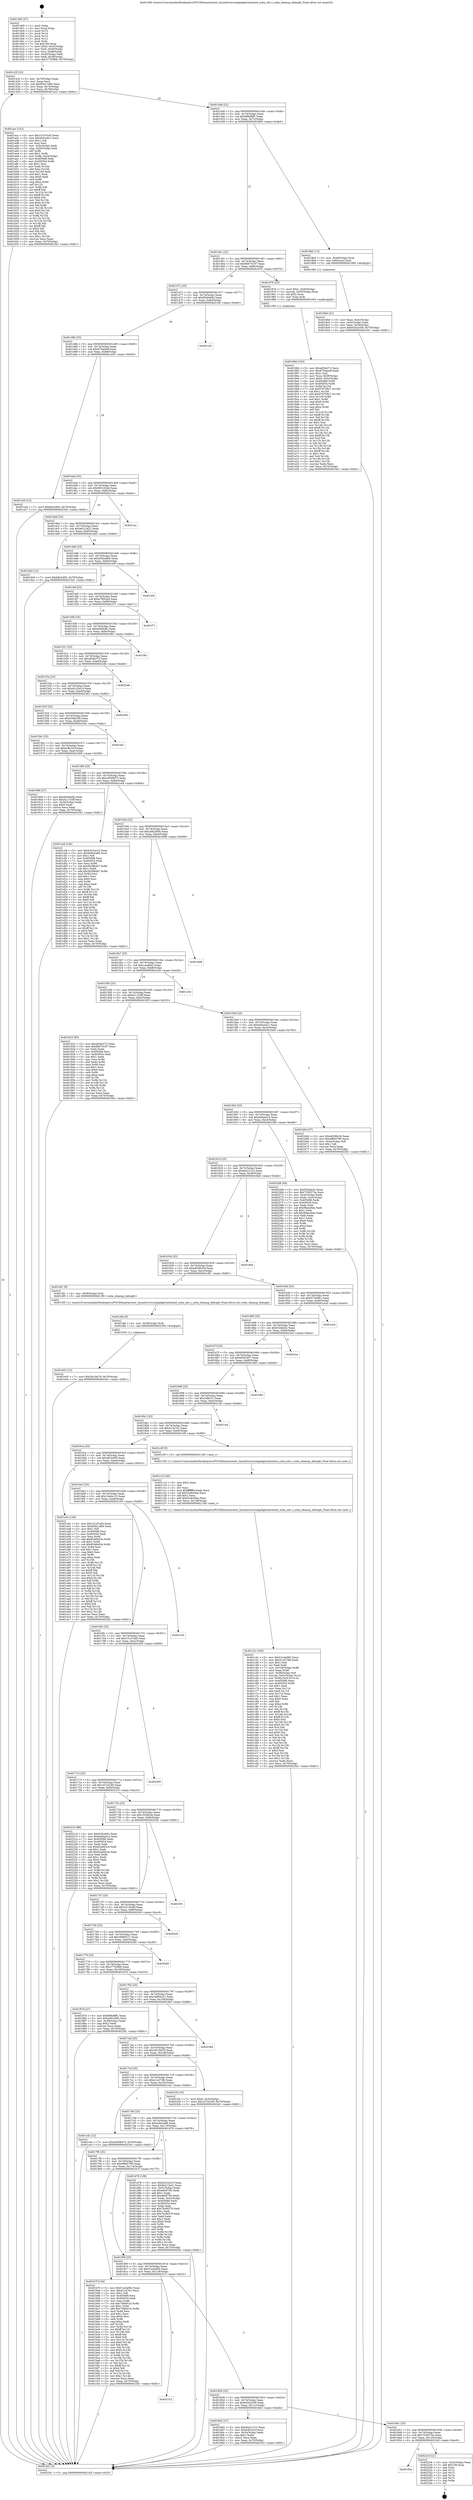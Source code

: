 digraph "0x401400" {
  label = "0x401400 (/mnt/c/Users/mathe/Desktop/tcc/POCII/binaries/extr_linuxdriversusbgadgetudcatmel_usba_udc.c_usba_cleanup_debugfs_Final-ollvm.out::main(0))"
  labelloc = "t"
  node[shape=record]

  Entry [label="",width=0.3,height=0.3,shape=circle,fillcolor=black,style=filled]
  "0x40142f" [label="{
     0x40142f [23]\l
     | [instrs]\l
     &nbsp;&nbsp;0x40142f \<+3\>: mov -0x70(%rbp),%eax\l
     &nbsp;&nbsp;0x401432 \<+2\>: mov %eax,%ecx\l
     &nbsp;&nbsp;0x401434 \<+6\>: sub $0x85b21d06,%ecx\l
     &nbsp;&nbsp;0x40143a \<+3\>: mov %eax,-0x74(%rbp)\l
     &nbsp;&nbsp;0x40143d \<+3\>: mov %ecx,-0x78(%rbp)\l
     &nbsp;&nbsp;0x401440 \<+6\>: je 0000000000401acc \<main+0x6cc\>\l
  }"]
  "0x401acc" [label="{
     0x401acc [152]\l
     | [instrs]\l
     &nbsp;&nbsp;0x401acc \<+5\>: mov $0x151d7ad5,%eax\l
     &nbsp;&nbsp;0x401ad1 \<+5\>: mov $0xd44ce4c1,%ecx\l
     &nbsp;&nbsp;0x401ad6 \<+2\>: mov $0x1,%dl\l
     &nbsp;&nbsp;0x401ad8 \<+2\>: xor %esi,%esi\l
     &nbsp;&nbsp;0x401ada \<+3\>: mov -0x5c(%rbp),%edi\l
     &nbsp;&nbsp;0x401add \<+3\>: cmp -0x50(%rbp),%edi\l
     &nbsp;&nbsp;0x401ae0 \<+4\>: setl %r8b\l
     &nbsp;&nbsp;0x401ae4 \<+4\>: and $0x1,%r8b\l
     &nbsp;&nbsp;0x401ae8 \<+4\>: mov %r8b,-0x2e(%rbp)\l
     &nbsp;&nbsp;0x401aec \<+7\>: mov 0x405068,%edi\l
     &nbsp;&nbsp;0x401af3 \<+8\>: mov 0x405054,%r9d\l
     &nbsp;&nbsp;0x401afb \<+3\>: sub $0x1,%esi\l
     &nbsp;&nbsp;0x401afe \<+3\>: mov %edi,%r10d\l
     &nbsp;&nbsp;0x401b01 \<+3\>: add %esi,%r10d\l
     &nbsp;&nbsp;0x401b04 \<+4\>: imul %r10d,%edi\l
     &nbsp;&nbsp;0x401b08 \<+3\>: and $0x1,%edi\l
     &nbsp;&nbsp;0x401b0b \<+3\>: cmp $0x0,%edi\l
     &nbsp;&nbsp;0x401b0e \<+4\>: sete %r8b\l
     &nbsp;&nbsp;0x401b12 \<+4\>: cmp $0xa,%r9d\l
     &nbsp;&nbsp;0x401b16 \<+4\>: setl %r11b\l
     &nbsp;&nbsp;0x401b1a \<+3\>: mov %r8b,%bl\l
     &nbsp;&nbsp;0x401b1d \<+3\>: xor $0xff,%bl\l
     &nbsp;&nbsp;0x401b20 \<+3\>: mov %r11b,%r14b\l
     &nbsp;&nbsp;0x401b23 \<+4\>: xor $0xff,%r14b\l
     &nbsp;&nbsp;0x401b27 \<+3\>: xor $0x0,%dl\l
     &nbsp;&nbsp;0x401b2a \<+3\>: mov %bl,%r15b\l
     &nbsp;&nbsp;0x401b2d \<+4\>: and $0x0,%r15b\l
     &nbsp;&nbsp;0x401b31 \<+3\>: and %dl,%r8b\l
     &nbsp;&nbsp;0x401b34 \<+3\>: mov %r14b,%r12b\l
     &nbsp;&nbsp;0x401b37 \<+4\>: and $0x0,%r12b\l
     &nbsp;&nbsp;0x401b3b \<+3\>: and %dl,%r11b\l
     &nbsp;&nbsp;0x401b3e \<+3\>: or %r8b,%r15b\l
     &nbsp;&nbsp;0x401b41 \<+3\>: or %r11b,%r12b\l
     &nbsp;&nbsp;0x401b44 \<+3\>: xor %r12b,%r15b\l
     &nbsp;&nbsp;0x401b47 \<+3\>: or %r14b,%bl\l
     &nbsp;&nbsp;0x401b4a \<+3\>: xor $0xff,%bl\l
     &nbsp;&nbsp;0x401b4d \<+3\>: or $0x0,%dl\l
     &nbsp;&nbsp;0x401b50 \<+2\>: and %dl,%bl\l
     &nbsp;&nbsp;0x401b52 \<+3\>: or %bl,%r15b\l
     &nbsp;&nbsp;0x401b55 \<+4\>: test $0x1,%r15b\l
     &nbsp;&nbsp;0x401b59 \<+3\>: cmovne %ecx,%eax\l
     &nbsp;&nbsp;0x401b5c \<+3\>: mov %eax,-0x70(%rbp)\l
     &nbsp;&nbsp;0x401b5f \<+5\>: jmp 00000000004023d1 \<main+0xfd1\>\l
  }"]
  "0x401446" [label="{
     0x401446 [22]\l
     | [instrs]\l
     &nbsp;&nbsp;0x401446 \<+5\>: jmp 000000000040144b \<main+0x4b\>\l
     &nbsp;&nbsp;0x40144b \<+3\>: mov -0x74(%rbp),%eax\l
     &nbsp;&nbsp;0x40144e \<+5\>: sub $0x898d8ff1,%eax\l
     &nbsp;&nbsp;0x401453 \<+3\>: mov %eax,-0x7c(%rbp)\l
     &nbsp;&nbsp;0x401456 \<+6\>: je 00000000004018b0 \<main+0x4b0\>\l
  }"]
  Exit [label="",width=0.3,height=0.3,shape=circle,fillcolor=black,style=filled,peripheries=2]
  "0x4018b0" [label="{
     0x4018b0 [13]\l
     | [instrs]\l
     &nbsp;&nbsp;0x4018b0 \<+4\>: mov -0x48(%rbp),%rax\l
     &nbsp;&nbsp;0x4018b4 \<+4\>: mov 0x8(%rax),%rdi\l
     &nbsp;&nbsp;0x4018b8 \<+5\>: call 0000000000401060 \<atoi@plt\>\l
     | [calls]\l
     &nbsp;&nbsp;0x401060 \{1\} (unknown)\l
  }"]
  "0x40145c" [label="{
     0x40145c [22]\l
     | [instrs]\l
     &nbsp;&nbsp;0x40145c \<+5\>: jmp 0000000000401461 \<main+0x61\>\l
     &nbsp;&nbsp;0x401461 \<+3\>: mov -0x74(%rbp),%eax\l
     &nbsp;&nbsp;0x401464 \<+5\>: sub $0x8b674197,%eax\l
     &nbsp;&nbsp;0x401469 \<+3\>: mov %eax,-0x80(%rbp)\l
     &nbsp;&nbsp;0x40146c \<+6\>: je 0000000000401976 \<main+0x576\>\l
  }"]
  "0x40185a" [label="{
     0x40185a\l
  }", style=dashed]
  "0x401976" [label="{
     0x401976 [23]\l
     | [instrs]\l
     &nbsp;&nbsp;0x401976 \<+7\>: movl $0x1,-0x50(%rbp)\l
     &nbsp;&nbsp;0x40197d \<+4\>: movslq -0x50(%rbp),%rax\l
     &nbsp;&nbsp;0x401981 \<+4\>: shl $0x2,%rax\l
     &nbsp;&nbsp;0x401985 \<+3\>: mov %rax,%rdi\l
     &nbsp;&nbsp;0x401988 \<+5\>: call 0000000000401050 \<malloc@plt\>\l
     | [calls]\l
     &nbsp;&nbsp;0x401050 \{1\} (unknown)\l
  }"]
  "0x401472" [label="{
     0x401472 [25]\l
     | [instrs]\l
     &nbsp;&nbsp;0x401472 \<+5\>: jmp 0000000000401477 \<main+0x77\>\l
     &nbsp;&nbsp;0x401477 \<+3\>: mov -0x74(%rbp),%eax\l
     &nbsp;&nbsp;0x40147a \<+5\>: sub $0x95d0ef4b,%eax\l
     &nbsp;&nbsp;0x40147f \<+6\>: mov %eax,-0x84(%rbp)\l
     &nbsp;&nbsp;0x401485 \<+6\>: je 00000000004021e0 \<main+0xde0\>\l
  }"]
  "0x4022c6" [label="{
     0x4022c6 [21]\l
     | [instrs]\l
     &nbsp;&nbsp;0x4022c6 \<+3\>: mov -0x2c(%rbp),%eax\l
     &nbsp;&nbsp;0x4022c9 \<+7\>: add $0x108,%rsp\l
     &nbsp;&nbsp;0x4022d0 \<+1\>: pop %rbx\l
     &nbsp;&nbsp;0x4022d1 \<+2\>: pop %r12\l
     &nbsp;&nbsp;0x4022d3 \<+2\>: pop %r13\l
     &nbsp;&nbsp;0x4022d5 \<+2\>: pop %r14\l
     &nbsp;&nbsp;0x4022d7 \<+2\>: pop %r15\l
     &nbsp;&nbsp;0x4022d9 \<+1\>: pop %rbp\l
     &nbsp;&nbsp;0x4022da \<+1\>: ret\l
  }"]
  "0x4021e0" [label="{
     0x4021e0\l
  }", style=dashed]
  "0x40148b" [label="{
     0x40148b [25]\l
     | [instrs]\l
     &nbsp;&nbsp;0x40148b \<+5\>: jmp 0000000000401490 \<main+0x90\>\l
     &nbsp;&nbsp;0x401490 \<+3\>: mov -0x74(%rbp),%eax\l
     &nbsp;&nbsp;0x401493 \<+5\>: sub $0x975abe4f,%eax\l
     &nbsp;&nbsp;0x401498 \<+6\>: mov %eax,-0x88(%rbp)\l
     &nbsp;&nbsp;0x40149e \<+6\>: je 0000000000401a30 \<main+0x630\>\l
  }"]
  "0x401e03" [label="{
     0x401e03 [12]\l
     | [instrs]\l
     &nbsp;&nbsp;0x401e03 \<+7\>: movl $0x3b1f4e78,-0x70(%rbp)\l
     &nbsp;&nbsp;0x401e0a \<+5\>: jmp 00000000004023d1 \<main+0xfd1\>\l
  }"]
  "0x401a30" [label="{
     0x401a30 [12]\l
     | [instrs]\l
     &nbsp;&nbsp;0x401a30 \<+7\>: movl $0xb81b495,-0x70(%rbp)\l
     &nbsp;&nbsp;0x401a37 \<+5\>: jmp 00000000004023d1 \<main+0xfd1\>\l
  }"]
  "0x4014a4" [label="{
     0x4014a4 [25]\l
     | [instrs]\l
     &nbsp;&nbsp;0x4014a4 \<+5\>: jmp 00000000004014a9 \<main+0xa9\>\l
     &nbsp;&nbsp;0x4014a9 \<+3\>: mov -0x74(%rbp),%eax\l
     &nbsp;&nbsp;0x4014ac \<+5\>: sub $0x983102dd,%eax\l
     &nbsp;&nbsp;0x4014b1 \<+6\>: mov %eax,-0x8c(%rbp)\l
     &nbsp;&nbsp;0x4014b7 \<+6\>: je 00000000004021ec \<main+0xdec\>\l
  }"]
  "0x401dfa" [label="{
     0x401dfa [9]\l
     | [instrs]\l
     &nbsp;&nbsp;0x401dfa \<+4\>: mov -0x58(%rbp),%rdi\l
     &nbsp;&nbsp;0x401dfe \<+5\>: call 0000000000401030 \<free@plt\>\l
     | [calls]\l
     &nbsp;&nbsp;0x401030 \{1\} (unknown)\l
  }"]
  "0x4021ec" [label="{
     0x4021ec\l
  }", style=dashed]
  "0x4014bd" [label="{
     0x4014bd [25]\l
     | [instrs]\l
     &nbsp;&nbsp;0x4014bd \<+5\>: jmp 00000000004014c2 \<main+0xc2\>\l
     &nbsp;&nbsp;0x4014c2 \<+3\>: mov -0x74(%rbp),%eax\l
     &nbsp;&nbsp;0x4014c5 \<+5\>: sub $0x9e212e21,%eax\l
     &nbsp;&nbsp;0x4014ca \<+6\>: mov %eax,-0x90(%rbp)\l
     &nbsp;&nbsp;0x4014d0 \<+6\>: je 0000000000401de5 \<main+0x9e5\>\l
  }"]
  "0x401c3c" [label="{
     0x401c3c [160]\l
     | [instrs]\l
     &nbsp;&nbsp;0x401c3c \<+5\>: mov $0x51a3a092,%ecx\l
     &nbsp;&nbsp;0x401c41 \<+5\>: mov $0x41cd73fb,%edx\l
     &nbsp;&nbsp;0x401c46 \<+3\>: mov $0x1,%sil\l
     &nbsp;&nbsp;0x401c49 \<+2\>: xor %edi,%edi\l
     &nbsp;&nbsp;0x401c4b \<+7\>: mov -0x128(%rbp),%r8d\l
     &nbsp;&nbsp;0x401c52 \<+4\>: imul %eax,%r8d\l
     &nbsp;&nbsp;0x401c56 \<+4\>: mov -0x58(%rbp),%r9\l
     &nbsp;&nbsp;0x401c5a \<+4\>: movslq -0x5c(%rbp),%r10\l
     &nbsp;&nbsp;0x401c5e \<+4\>: mov %r8d,(%r9,%r10,4)\l
     &nbsp;&nbsp;0x401c62 \<+7\>: mov 0x405068,%eax\l
     &nbsp;&nbsp;0x401c69 \<+8\>: mov 0x405054,%r8d\l
     &nbsp;&nbsp;0x401c71 \<+3\>: sub $0x1,%edi\l
     &nbsp;&nbsp;0x401c74 \<+3\>: mov %eax,%r11d\l
     &nbsp;&nbsp;0x401c77 \<+3\>: add %edi,%r11d\l
     &nbsp;&nbsp;0x401c7a \<+4\>: imul %r11d,%eax\l
     &nbsp;&nbsp;0x401c7e \<+3\>: and $0x1,%eax\l
     &nbsp;&nbsp;0x401c81 \<+3\>: cmp $0x0,%eax\l
     &nbsp;&nbsp;0x401c84 \<+3\>: sete %bl\l
     &nbsp;&nbsp;0x401c87 \<+4\>: cmp $0xa,%r8d\l
     &nbsp;&nbsp;0x401c8b \<+4\>: setl %r14b\l
     &nbsp;&nbsp;0x401c8f \<+3\>: mov %bl,%r15b\l
     &nbsp;&nbsp;0x401c92 \<+4\>: xor $0xff,%r15b\l
     &nbsp;&nbsp;0x401c96 \<+3\>: mov %r14b,%r12b\l
     &nbsp;&nbsp;0x401c99 \<+4\>: xor $0xff,%r12b\l
     &nbsp;&nbsp;0x401c9d \<+4\>: xor $0x0,%sil\l
     &nbsp;&nbsp;0x401ca1 \<+3\>: mov %r15b,%r13b\l
     &nbsp;&nbsp;0x401ca4 \<+4\>: and $0x0,%r13b\l
     &nbsp;&nbsp;0x401ca8 \<+3\>: and %sil,%bl\l
     &nbsp;&nbsp;0x401cab \<+3\>: mov %r12b,%al\l
     &nbsp;&nbsp;0x401cae \<+2\>: and $0x0,%al\l
     &nbsp;&nbsp;0x401cb0 \<+3\>: and %sil,%r14b\l
     &nbsp;&nbsp;0x401cb3 \<+3\>: or %bl,%r13b\l
     &nbsp;&nbsp;0x401cb6 \<+3\>: or %r14b,%al\l
     &nbsp;&nbsp;0x401cb9 \<+3\>: xor %al,%r13b\l
     &nbsp;&nbsp;0x401cbc \<+3\>: or %r12b,%r15b\l
     &nbsp;&nbsp;0x401cbf \<+4\>: xor $0xff,%r15b\l
     &nbsp;&nbsp;0x401cc3 \<+4\>: or $0x0,%sil\l
     &nbsp;&nbsp;0x401cc7 \<+3\>: and %sil,%r15b\l
     &nbsp;&nbsp;0x401cca \<+3\>: or %r15b,%r13b\l
     &nbsp;&nbsp;0x401ccd \<+4\>: test $0x1,%r13b\l
     &nbsp;&nbsp;0x401cd1 \<+3\>: cmovne %edx,%ecx\l
     &nbsp;&nbsp;0x401cd4 \<+3\>: mov %ecx,-0x70(%rbp)\l
     &nbsp;&nbsp;0x401cd7 \<+5\>: jmp 00000000004023d1 \<main+0xfd1\>\l
  }"]
  "0x401de5" [label="{
     0x401de5 [12]\l
     | [instrs]\l
     &nbsp;&nbsp;0x401de5 \<+7\>: movl $0xb81b495,-0x70(%rbp)\l
     &nbsp;&nbsp;0x401dec \<+5\>: jmp 00000000004023d1 \<main+0xfd1\>\l
  }"]
  "0x4014d6" [label="{
     0x4014d6 [25]\l
     | [instrs]\l
     &nbsp;&nbsp;0x4014d6 \<+5\>: jmp 00000000004014db \<main+0xdb\>\l
     &nbsp;&nbsp;0x4014db \<+3\>: mov -0x74(%rbp),%eax\l
     &nbsp;&nbsp;0x4014de \<+5\>: sub $0xa592a8b6,%eax\l
     &nbsp;&nbsp;0x4014e3 \<+6\>: mov %eax,-0x94(%rbp)\l
     &nbsp;&nbsp;0x4014e9 \<+6\>: je 0000000000401e0f \<main+0xa0f\>\l
  }"]
  "0x401c14" [label="{
     0x401c14 [40]\l
     | [instrs]\l
     &nbsp;&nbsp;0x401c14 \<+5\>: mov $0x2,%ecx\l
     &nbsp;&nbsp;0x401c19 \<+1\>: cltd\l
     &nbsp;&nbsp;0x401c1a \<+2\>: idiv %ecx\l
     &nbsp;&nbsp;0x401c1c \<+6\>: imul $0xfffffffe,%edx,%ecx\l
     &nbsp;&nbsp;0x401c22 \<+6\>: sub $0x524b45be,%ecx\l
     &nbsp;&nbsp;0x401c28 \<+3\>: add $0x1,%ecx\l
     &nbsp;&nbsp;0x401c2b \<+6\>: add $0x524b45be,%ecx\l
     &nbsp;&nbsp;0x401c31 \<+6\>: mov %ecx,-0x128(%rbp)\l
     &nbsp;&nbsp;0x401c37 \<+5\>: call 0000000000401160 \<next_i\>\l
     | [calls]\l
     &nbsp;&nbsp;0x401160 \{1\} (/mnt/c/Users/mathe/Desktop/tcc/POCII/binaries/extr_linuxdriversusbgadgetudcatmel_usba_udc.c_usba_cleanup_debugfs_Final-ollvm.out::next_i)\l
  }"]
  "0x401e0f" [label="{
     0x401e0f\l
  }", style=dashed]
  "0x4014ef" [label="{
     0x4014ef [25]\l
     | [instrs]\l
     &nbsp;&nbsp;0x4014ef \<+5\>: jmp 00000000004014f4 \<main+0xf4\>\l
     &nbsp;&nbsp;0x4014f4 \<+3\>: mov -0x74(%rbp),%eax\l
     &nbsp;&nbsp;0x4014f7 \<+5\>: sub $0xa7f002ed,%eax\l
     &nbsp;&nbsp;0x4014fc \<+6\>: mov %eax,-0x98(%rbp)\l
     &nbsp;&nbsp;0x401502 \<+6\>: je 0000000000401f71 \<main+0xb71\>\l
  }"]
  "0x40198d" [label="{
     0x40198d [163]\l
     | [instrs]\l
     &nbsp;&nbsp;0x40198d \<+5\>: mov $0xa93fa372,%ecx\l
     &nbsp;&nbsp;0x401992 \<+5\>: mov $0x975abe4f,%edx\l
     &nbsp;&nbsp;0x401997 \<+3\>: mov $0x1,%sil\l
     &nbsp;&nbsp;0x40199a \<+4\>: mov %rax,-0x58(%rbp)\l
     &nbsp;&nbsp;0x40199e \<+7\>: movl $0x0,-0x5c(%rbp)\l
     &nbsp;&nbsp;0x4019a5 \<+8\>: mov 0x405068,%r8d\l
     &nbsp;&nbsp;0x4019ad \<+8\>: mov 0x405054,%r9d\l
     &nbsp;&nbsp;0x4019b5 \<+3\>: mov %r8d,%r10d\l
     &nbsp;&nbsp;0x4019b8 \<+7\>: sub $0x97870bc7,%r10d\l
     &nbsp;&nbsp;0x4019bf \<+4\>: sub $0x1,%r10d\l
     &nbsp;&nbsp;0x4019c3 \<+7\>: add $0x97870bc7,%r10d\l
     &nbsp;&nbsp;0x4019ca \<+4\>: imul %r10d,%r8d\l
     &nbsp;&nbsp;0x4019ce \<+4\>: and $0x1,%r8d\l
     &nbsp;&nbsp;0x4019d2 \<+4\>: cmp $0x0,%r8d\l
     &nbsp;&nbsp;0x4019d6 \<+4\>: sete %r11b\l
     &nbsp;&nbsp;0x4019da \<+4\>: cmp $0xa,%r9d\l
     &nbsp;&nbsp;0x4019de \<+3\>: setl %bl\l
     &nbsp;&nbsp;0x4019e1 \<+3\>: mov %r11b,%r14b\l
     &nbsp;&nbsp;0x4019e4 \<+4\>: xor $0xff,%r14b\l
     &nbsp;&nbsp;0x4019e8 \<+3\>: mov %bl,%r15b\l
     &nbsp;&nbsp;0x4019eb \<+4\>: xor $0xff,%r15b\l
     &nbsp;&nbsp;0x4019ef \<+4\>: xor $0x1,%sil\l
     &nbsp;&nbsp;0x4019f3 \<+3\>: mov %r14b,%r12b\l
     &nbsp;&nbsp;0x4019f6 \<+4\>: and $0xff,%r12b\l
     &nbsp;&nbsp;0x4019fa \<+3\>: and %sil,%r11b\l
     &nbsp;&nbsp;0x4019fd \<+3\>: mov %r15b,%r13b\l
     &nbsp;&nbsp;0x401a00 \<+4\>: and $0xff,%r13b\l
     &nbsp;&nbsp;0x401a04 \<+3\>: and %sil,%bl\l
     &nbsp;&nbsp;0x401a07 \<+3\>: or %r11b,%r12b\l
     &nbsp;&nbsp;0x401a0a \<+3\>: or %bl,%r13b\l
     &nbsp;&nbsp;0x401a0d \<+3\>: xor %r13b,%r12b\l
     &nbsp;&nbsp;0x401a10 \<+3\>: or %r15b,%r14b\l
     &nbsp;&nbsp;0x401a13 \<+4\>: xor $0xff,%r14b\l
     &nbsp;&nbsp;0x401a17 \<+4\>: or $0x1,%sil\l
     &nbsp;&nbsp;0x401a1b \<+3\>: and %sil,%r14b\l
     &nbsp;&nbsp;0x401a1e \<+3\>: or %r14b,%r12b\l
     &nbsp;&nbsp;0x401a21 \<+4\>: test $0x1,%r12b\l
     &nbsp;&nbsp;0x401a25 \<+3\>: cmovne %edx,%ecx\l
     &nbsp;&nbsp;0x401a28 \<+3\>: mov %ecx,-0x70(%rbp)\l
     &nbsp;&nbsp;0x401a2b \<+5\>: jmp 00000000004023d1 \<main+0xfd1\>\l
  }"]
  "0x401f71" [label="{
     0x401f71\l
  }", style=dashed]
  "0x401508" [label="{
     0x401508 [25]\l
     | [instrs]\l
     &nbsp;&nbsp;0x401508 \<+5\>: jmp 000000000040150d \<main+0x10d\>\l
     &nbsp;&nbsp;0x40150d \<+3\>: mov -0x74(%rbp),%eax\l
     &nbsp;&nbsp;0x401510 \<+5\>: sub $0xa926b4fc,%eax\l
     &nbsp;&nbsp;0x401515 \<+6\>: mov %eax,-0x9c(%rbp)\l
     &nbsp;&nbsp;0x40151b \<+6\>: je 0000000000401f8c \<main+0xb8c\>\l
  }"]
  "0x401841" [label="{
     0x401841 [25]\l
     | [instrs]\l
     &nbsp;&nbsp;0x401841 \<+5\>: jmp 0000000000401846 \<main+0x446\>\l
     &nbsp;&nbsp;0x401846 \<+3\>: mov -0x74(%rbp),%eax\l
     &nbsp;&nbsp;0x401849 \<+5\>: sub $0x7539575a,%eax\l
     &nbsp;&nbsp;0x40184e \<+6\>: mov %eax,-0x120(%rbp)\l
     &nbsp;&nbsp;0x401854 \<+6\>: je 00000000004022c6 \<main+0xec6\>\l
  }"]
  "0x401f8c" [label="{
     0x401f8c\l
  }", style=dashed]
  "0x401521" [label="{
     0x401521 [25]\l
     | [instrs]\l
     &nbsp;&nbsp;0x401521 \<+5\>: jmp 0000000000401526 \<main+0x126\>\l
     &nbsp;&nbsp;0x401526 \<+3\>: mov -0x74(%rbp),%eax\l
     &nbsp;&nbsp;0x401529 \<+5\>: sub $0xa93fa372,%eax\l
     &nbsp;&nbsp;0x40152e \<+6\>: mov %eax,-0xa0(%rbp)\l
     &nbsp;&nbsp;0x401534 \<+6\>: je 00000000004022db \<main+0xedb\>\l
  }"]
  "0x4018d2" [label="{
     0x4018d2 [27]\l
     | [instrs]\l
     &nbsp;&nbsp;0x4018d2 \<+5\>: mov $0xdee21212,%eax\l
     &nbsp;&nbsp;0x4018d7 \<+5\>: mov $0xbcfb1b1f,%ecx\l
     &nbsp;&nbsp;0x4018dc \<+3\>: mov -0x34(%rbp),%edx\l
     &nbsp;&nbsp;0x4018df \<+3\>: cmp $0x1,%edx\l
     &nbsp;&nbsp;0x4018e2 \<+3\>: cmovl %ecx,%eax\l
     &nbsp;&nbsp;0x4018e5 \<+3\>: mov %eax,-0x70(%rbp)\l
     &nbsp;&nbsp;0x4018e8 \<+5\>: jmp 00000000004023d1 \<main+0xfd1\>\l
  }"]
  "0x4022db" [label="{
     0x4022db\l
  }", style=dashed]
  "0x40153a" [label="{
     0x40153a [25]\l
     | [instrs]\l
     &nbsp;&nbsp;0x40153a \<+5\>: jmp 000000000040153f \<main+0x13f\>\l
     &nbsp;&nbsp;0x40153f \<+3\>: mov -0x74(%rbp),%eax\l
     &nbsp;&nbsp;0x401542 \<+5\>: sub $0xb2c32e10,%eax\l
     &nbsp;&nbsp;0x401547 \<+6\>: mov %eax,-0xa4(%rbp)\l
     &nbsp;&nbsp;0x40154d \<+6\>: je 0000000000402362 \<main+0xf62\>\l
  }"]
  "0x401828" [label="{
     0x401828 [25]\l
     | [instrs]\l
     &nbsp;&nbsp;0x401828 \<+5\>: jmp 000000000040182d \<main+0x42d\>\l
     &nbsp;&nbsp;0x40182d \<+3\>: mov -0x74(%rbp),%eax\l
     &nbsp;&nbsp;0x401830 \<+5\>: sub $0x643a3c59,%eax\l
     &nbsp;&nbsp;0x401835 \<+6\>: mov %eax,-0x11c(%rbp)\l
     &nbsp;&nbsp;0x40183b \<+6\>: je 00000000004018d2 \<main+0x4d2\>\l
  }"]
  "0x402362" [label="{
     0x402362\l
  }", style=dashed]
  "0x401553" [label="{
     0x401553 [25]\l
     | [instrs]\l
     &nbsp;&nbsp;0x401553 \<+5\>: jmp 0000000000401558 \<main+0x158\>\l
     &nbsp;&nbsp;0x401558 \<+3\>: mov -0x74(%rbp),%eax\l
     &nbsp;&nbsp;0x40155b \<+5\>: sub $0xb54fe256,%eax\l
     &nbsp;&nbsp;0x401560 \<+6\>: mov %eax,-0xa8(%rbp)\l
     &nbsp;&nbsp;0x401566 \<+6\>: je 00000000004023ac \<main+0xfac\>\l
  }"]
  "0x402315" [label="{
     0x402315\l
  }", style=dashed]
  "0x4023ac" [label="{
     0x4023ac\l
  }", style=dashed]
  "0x40156c" [label="{
     0x40156c [25]\l
     | [instrs]\l
     &nbsp;&nbsp;0x40156c \<+5\>: jmp 0000000000401571 \<main+0x171\>\l
     &nbsp;&nbsp;0x401571 \<+3\>: mov -0x74(%rbp),%eax\l
     &nbsp;&nbsp;0x401574 \<+5\>: sub $0xbcfb1b1f,%eax\l
     &nbsp;&nbsp;0x401579 \<+6\>: mov %eax,-0xac(%rbp)\l
     &nbsp;&nbsp;0x40157f \<+6\>: je 0000000000401908 \<main+0x508\>\l
  }"]
  "0x40180f" [label="{
     0x40180f [25]\l
     | [instrs]\l
     &nbsp;&nbsp;0x40180f \<+5\>: jmp 0000000000401814 \<main+0x414\>\l
     &nbsp;&nbsp;0x401814 \<+3\>: mov -0x74(%rbp),%eax\l
     &nbsp;&nbsp;0x401817 \<+5\>: sub $0x51a3a092,%eax\l
     &nbsp;&nbsp;0x40181c \<+6\>: mov %eax,-0x118(%rbp)\l
     &nbsp;&nbsp;0x401822 \<+6\>: je 0000000000402315 \<main+0xf15\>\l
  }"]
  "0x401908" [label="{
     0x401908 [27]\l
     | [instrs]\l
     &nbsp;&nbsp;0x401908 \<+5\>: mov $0x95d0ef4b,%eax\l
     &nbsp;&nbsp;0x40190d \<+5\>: mov $0xd21152ff,%ecx\l
     &nbsp;&nbsp;0x401912 \<+3\>: mov -0x34(%rbp),%edx\l
     &nbsp;&nbsp;0x401915 \<+3\>: cmp $0x0,%edx\l
     &nbsp;&nbsp;0x401918 \<+3\>: cmove %ecx,%eax\l
     &nbsp;&nbsp;0x40191b \<+3\>: mov %eax,-0x70(%rbp)\l
     &nbsp;&nbsp;0x40191e \<+5\>: jmp 00000000004023d1 \<main+0xfd1\>\l
  }"]
  "0x401585" [label="{
     0x401585 [25]\l
     | [instrs]\l
     &nbsp;&nbsp;0x401585 \<+5\>: jmp 000000000040158a \<main+0x18a\>\l
     &nbsp;&nbsp;0x40158a \<+3\>: mov -0x74(%rbp),%eax\l
     &nbsp;&nbsp;0x40158d \<+5\>: sub $0xc9509d75,%eax\l
     &nbsp;&nbsp;0x401592 \<+6\>: mov %eax,-0xb0(%rbp)\l
     &nbsp;&nbsp;0x401598 \<+6\>: je 0000000000401ce8 \<main+0x8e8\>\l
  }"]
  "0x401b7f" [label="{
     0x401b7f [144]\l
     | [instrs]\l
     &nbsp;&nbsp;0x401b7f \<+5\>: mov $0x51a3a092,%eax\l
     &nbsp;&nbsp;0x401b84 \<+5\>: mov $0x413e7d1,%ecx\l
     &nbsp;&nbsp;0x401b89 \<+2\>: mov $0x1,%dl\l
     &nbsp;&nbsp;0x401b8b \<+7\>: mov 0x405068,%esi\l
     &nbsp;&nbsp;0x401b92 \<+7\>: mov 0x405054,%edi\l
     &nbsp;&nbsp;0x401b99 \<+3\>: mov %esi,%r8d\l
     &nbsp;&nbsp;0x401b9c \<+7\>: sub $0x70feb01b,%r8d\l
     &nbsp;&nbsp;0x401ba3 \<+4\>: sub $0x1,%r8d\l
     &nbsp;&nbsp;0x401ba7 \<+7\>: add $0x70feb01b,%r8d\l
     &nbsp;&nbsp;0x401bae \<+4\>: imul %r8d,%esi\l
     &nbsp;&nbsp;0x401bb2 \<+3\>: and $0x1,%esi\l
     &nbsp;&nbsp;0x401bb5 \<+3\>: cmp $0x0,%esi\l
     &nbsp;&nbsp;0x401bb8 \<+4\>: sete %r9b\l
     &nbsp;&nbsp;0x401bbc \<+3\>: cmp $0xa,%edi\l
     &nbsp;&nbsp;0x401bbf \<+4\>: setl %r10b\l
     &nbsp;&nbsp;0x401bc3 \<+3\>: mov %r9b,%r11b\l
     &nbsp;&nbsp;0x401bc6 \<+4\>: xor $0xff,%r11b\l
     &nbsp;&nbsp;0x401bca \<+3\>: mov %r10b,%bl\l
     &nbsp;&nbsp;0x401bcd \<+3\>: xor $0xff,%bl\l
     &nbsp;&nbsp;0x401bd0 \<+3\>: xor $0x0,%dl\l
     &nbsp;&nbsp;0x401bd3 \<+3\>: mov %r11b,%r14b\l
     &nbsp;&nbsp;0x401bd6 \<+4\>: and $0x0,%r14b\l
     &nbsp;&nbsp;0x401bda \<+3\>: and %dl,%r9b\l
     &nbsp;&nbsp;0x401bdd \<+3\>: mov %bl,%r15b\l
     &nbsp;&nbsp;0x401be0 \<+4\>: and $0x0,%r15b\l
     &nbsp;&nbsp;0x401be4 \<+3\>: and %dl,%r10b\l
     &nbsp;&nbsp;0x401be7 \<+3\>: or %r9b,%r14b\l
     &nbsp;&nbsp;0x401bea \<+3\>: or %r10b,%r15b\l
     &nbsp;&nbsp;0x401bed \<+3\>: xor %r15b,%r14b\l
     &nbsp;&nbsp;0x401bf0 \<+3\>: or %bl,%r11b\l
     &nbsp;&nbsp;0x401bf3 \<+4\>: xor $0xff,%r11b\l
     &nbsp;&nbsp;0x401bf7 \<+3\>: or $0x0,%dl\l
     &nbsp;&nbsp;0x401bfa \<+3\>: and %dl,%r11b\l
     &nbsp;&nbsp;0x401bfd \<+3\>: or %r11b,%r14b\l
     &nbsp;&nbsp;0x401c00 \<+4\>: test $0x1,%r14b\l
     &nbsp;&nbsp;0x401c04 \<+3\>: cmovne %ecx,%eax\l
     &nbsp;&nbsp;0x401c07 \<+3\>: mov %eax,-0x70(%rbp)\l
     &nbsp;&nbsp;0x401c0a \<+5\>: jmp 00000000004023d1 \<main+0xfd1\>\l
  }"]
  "0x401ce8" [label="{
     0x401ce8 [144]\l
     | [instrs]\l
     &nbsp;&nbsp;0x401ce8 \<+5\>: mov $0xb2c32e10,%eax\l
     &nbsp;&nbsp;0x401ced \<+5\>: mov $0x4e9e2a88,%ecx\l
     &nbsp;&nbsp;0x401cf2 \<+2\>: mov $0x1,%dl\l
     &nbsp;&nbsp;0x401cf4 \<+7\>: mov 0x405068,%esi\l
     &nbsp;&nbsp;0x401cfb \<+7\>: mov 0x405054,%edi\l
     &nbsp;&nbsp;0x401d02 \<+3\>: mov %esi,%r8d\l
     &nbsp;&nbsp;0x401d05 \<+7\>: sub $0x5b59bdd7,%r8d\l
     &nbsp;&nbsp;0x401d0c \<+4\>: sub $0x1,%r8d\l
     &nbsp;&nbsp;0x401d10 \<+7\>: add $0x5b59bdd7,%r8d\l
     &nbsp;&nbsp;0x401d17 \<+4\>: imul %r8d,%esi\l
     &nbsp;&nbsp;0x401d1b \<+3\>: and $0x1,%esi\l
     &nbsp;&nbsp;0x401d1e \<+3\>: cmp $0x0,%esi\l
     &nbsp;&nbsp;0x401d21 \<+4\>: sete %r9b\l
     &nbsp;&nbsp;0x401d25 \<+3\>: cmp $0xa,%edi\l
     &nbsp;&nbsp;0x401d28 \<+4\>: setl %r10b\l
     &nbsp;&nbsp;0x401d2c \<+3\>: mov %r9b,%r11b\l
     &nbsp;&nbsp;0x401d2f \<+4\>: xor $0xff,%r11b\l
     &nbsp;&nbsp;0x401d33 \<+3\>: mov %r10b,%bl\l
     &nbsp;&nbsp;0x401d36 \<+3\>: xor $0xff,%bl\l
     &nbsp;&nbsp;0x401d39 \<+3\>: xor $0x0,%dl\l
     &nbsp;&nbsp;0x401d3c \<+3\>: mov %r11b,%r14b\l
     &nbsp;&nbsp;0x401d3f \<+4\>: and $0x0,%r14b\l
     &nbsp;&nbsp;0x401d43 \<+3\>: and %dl,%r9b\l
     &nbsp;&nbsp;0x401d46 \<+3\>: mov %bl,%r15b\l
     &nbsp;&nbsp;0x401d49 \<+4\>: and $0x0,%r15b\l
     &nbsp;&nbsp;0x401d4d \<+3\>: and %dl,%r10b\l
     &nbsp;&nbsp;0x401d50 \<+3\>: or %r9b,%r14b\l
     &nbsp;&nbsp;0x401d53 \<+3\>: or %r10b,%r15b\l
     &nbsp;&nbsp;0x401d56 \<+3\>: xor %r15b,%r14b\l
     &nbsp;&nbsp;0x401d59 \<+3\>: or %bl,%r11b\l
     &nbsp;&nbsp;0x401d5c \<+4\>: xor $0xff,%r11b\l
     &nbsp;&nbsp;0x401d60 \<+3\>: or $0x0,%dl\l
     &nbsp;&nbsp;0x401d63 \<+3\>: and %dl,%r11b\l
     &nbsp;&nbsp;0x401d66 \<+3\>: or %r11b,%r14b\l
     &nbsp;&nbsp;0x401d69 \<+4\>: test $0x1,%r14b\l
     &nbsp;&nbsp;0x401d6d \<+3\>: cmovne %ecx,%eax\l
     &nbsp;&nbsp;0x401d70 \<+3\>: mov %eax,-0x70(%rbp)\l
     &nbsp;&nbsp;0x401d73 \<+5\>: jmp 00000000004023d1 \<main+0xfd1\>\l
  }"]
  "0x40159e" [label="{
     0x40159e [25]\l
     | [instrs]\l
     &nbsp;&nbsp;0x40159e \<+5\>: jmp 00000000004015a3 \<main+0x1a3\>\l
     &nbsp;&nbsp;0x4015a3 \<+3\>: mov -0x74(%rbp),%eax\l
     &nbsp;&nbsp;0x4015a6 \<+5\>: sub $0xcb82c695,%eax\l
     &nbsp;&nbsp;0x4015ab \<+6\>: mov %eax,-0xb4(%rbp)\l
     &nbsp;&nbsp;0x4015b1 \<+6\>: je 0000000000401898 \<main+0x498\>\l
  }"]
  "0x4017f6" [label="{
     0x4017f6 [25]\l
     | [instrs]\l
     &nbsp;&nbsp;0x4017f6 \<+5\>: jmp 00000000004017fb \<main+0x3fb\>\l
     &nbsp;&nbsp;0x4017fb \<+3\>: mov -0x74(%rbp),%eax\l
     &nbsp;&nbsp;0x4017fe \<+5\>: sub $0x4f665796,%eax\l
     &nbsp;&nbsp;0x401803 \<+6\>: mov %eax,-0x114(%rbp)\l
     &nbsp;&nbsp;0x401809 \<+6\>: je 0000000000401b7f \<main+0x77f\>\l
  }"]
  "0x401898" [label="{
     0x401898\l
  }", style=dashed]
  "0x4015b7" [label="{
     0x4015b7 [25]\l
     | [instrs]\l
     &nbsp;&nbsp;0x4015b7 \<+5\>: jmp 00000000004015bc \<main+0x1bc\>\l
     &nbsp;&nbsp;0x4015bc \<+3\>: mov -0x74(%rbp),%eax\l
     &nbsp;&nbsp;0x4015bf \<+5\>: sub $0xccaafe62,%eax\l
     &nbsp;&nbsp;0x4015c4 \<+6\>: mov %eax,-0xb8(%rbp)\l
     &nbsp;&nbsp;0x4015ca \<+6\>: je 0000000000401e3d \<main+0xa3d\>\l
  }"]
  "0x401d78" [label="{
     0x401d78 [109]\l
     | [instrs]\l
     &nbsp;&nbsp;0x401d78 \<+5\>: mov $0xb2c32e10,%eax\l
     &nbsp;&nbsp;0x401d7d \<+5\>: mov $0x9e212e21,%ecx\l
     &nbsp;&nbsp;0x401d82 \<+3\>: mov -0x5c(%rbp),%edx\l
     &nbsp;&nbsp;0x401d85 \<+6\>: sub $0xe8e875b,%edx\l
     &nbsp;&nbsp;0x401d8b \<+3\>: add $0x1,%edx\l
     &nbsp;&nbsp;0x401d8e \<+6\>: add $0xe8e875b,%edx\l
     &nbsp;&nbsp;0x401d94 \<+3\>: mov %edx,-0x5c(%rbp)\l
     &nbsp;&nbsp;0x401d97 \<+7\>: mov 0x405068,%edx\l
     &nbsp;&nbsp;0x401d9e \<+7\>: mov 0x405054,%esi\l
     &nbsp;&nbsp;0x401da5 \<+2\>: mov %edx,%edi\l
     &nbsp;&nbsp;0x401da7 \<+6\>: add $0x7bcf6579,%edi\l
     &nbsp;&nbsp;0x401dad \<+3\>: sub $0x1,%edi\l
     &nbsp;&nbsp;0x401db0 \<+6\>: sub $0x7bcf6579,%edi\l
     &nbsp;&nbsp;0x401db6 \<+3\>: imul %edi,%edx\l
     &nbsp;&nbsp;0x401db9 \<+3\>: and $0x1,%edx\l
     &nbsp;&nbsp;0x401dbc \<+3\>: cmp $0x0,%edx\l
     &nbsp;&nbsp;0x401dbf \<+4\>: sete %r8b\l
     &nbsp;&nbsp;0x401dc3 \<+3\>: cmp $0xa,%esi\l
     &nbsp;&nbsp;0x401dc6 \<+4\>: setl %r9b\l
     &nbsp;&nbsp;0x401dca \<+3\>: mov %r8b,%r10b\l
     &nbsp;&nbsp;0x401dcd \<+3\>: and %r9b,%r10b\l
     &nbsp;&nbsp;0x401dd0 \<+3\>: xor %r9b,%r8b\l
     &nbsp;&nbsp;0x401dd3 \<+3\>: or %r8b,%r10b\l
     &nbsp;&nbsp;0x401dd6 \<+4\>: test $0x1,%r10b\l
     &nbsp;&nbsp;0x401dda \<+3\>: cmovne %ecx,%eax\l
     &nbsp;&nbsp;0x401ddd \<+3\>: mov %eax,-0x70(%rbp)\l
     &nbsp;&nbsp;0x401de0 \<+5\>: jmp 00000000004023d1 \<main+0xfd1\>\l
  }"]
  "0x401e3d" [label="{
     0x401e3d\l
  }", style=dashed]
  "0x4015d0" [label="{
     0x4015d0 [25]\l
     | [instrs]\l
     &nbsp;&nbsp;0x4015d0 \<+5\>: jmp 00000000004015d5 \<main+0x1d5\>\l
     &nbsp;&nbsp;0x4015d5 \<+3\>: mov -0x74(%rbp),%eax\l
     &nbsp;&nbsp;0x4015d8 \<+5\>: sub $0xd21152ff,%eax\l
     &nbsp;&nbsp;0x4015dd \<+6\>: mov %eax,-0xbc(%rbp)\l
     &nbsp;&nbsp;0x4015e3 \<+6\>: je 0000000000401923 \<main+0x523\>\l
  }"]
  "0x4017dd" [label="{
     0x4017dd [25]\l
     | [instrs]\l
     &nbsp;&nbsp;0x4017dd \<+5\>: jmp 00000000004017e2 \<main+0x3e2\>\l
     &nbsp;&nbsp;0x4017e2 \<+3\>: mov -0x74(%rbp),%eax\l
     &nbsp;&nbsp;0x4017e5 \<+5\>: sub $0x4e9e2a88,%eax\l
     &nbsp;&nbsp;0x4017ea \<+6\>: mov %eax,-0x110(%rbp)\l
     &nbsp;&nbsp;0x4017f0 \<+6\>: je 0000000000401d78 \<main+0x978\>\l
  }"]
  "0x401923" [label="{
     0x401923 [83]\l
     | [instrs]\l
     &nbsp;&nbsp;0x401923 \<+5\>: mov $0xa93fa372,%eax\l
     &nbsp;&nbsp;0x401928 \<+5\>: mov $0x8b674197,%ecx\l
     &nbsp;&nbsp;0x40192d \<+2\>: xor %edx,%edx\l
     &nbsp;&nbsp;0x40192f \<+7\>: mov 0x405068,%esi\l
     &nbsp;&nbsp;0x401936 \<+7\>: mov 0x405054,%edi\l
     &nbsp;&nbsp;0x40193d \<+3\>: sub $0x1,%edx\l
     &nbsp;&nbsp;0x401940 \<+3\>: mov %esi,%r8d\l
     &nbsp;&nbsp;0x401943 \<+3\>: add %edx,%r8d\l
     &nbsp;&nbsp;0x401946 \<+4\>: imul %r8d,%esi\l
     &nbsp;&nbsp;0x40194a \<+3\>: and $0x1,%esi\l
     &nbsp;&nbsp;0x40194d \<+3\>: cmp $0x0,%esi\l
     &nbsp;&nbsp;0x401950 \<+4\>: sete %r9b\l
     &nbsp;&nbsp;0x401954 \<+3\>: cmp $0xa,%edi\l
     &nbsp;&nbsp;0x401957 \<+4\>: setl %r10b\l
     &nbsp;&nbsp;0x40195b \<+3\>: mov %r9b,%r11b\l
     &nbsp;&nbsp;0x40195e \<+3\>: and %r10b,%r11b\l
     &nbsp;&nbsp;0x401961 \<+3\>: xor %r10b,%r9b\l
     &nbsp;&nbsp;0x401964 \<+3\>: or %r9b,%r11b\l
     &nbsp;&nbsp;0x401967 \<+4\>: test $0x1,%r11b\l
     &nbsp;&nbsp;0x40196b \<+3\>: cmovne %ecx,%eax\l
     &nbsp;&nbsp;0x40196e \<+3\>: mov %eax,-0x70(%rbp)\l
     &nbsp;&nbsp;0x401971 \<+5\>: jmp 00000000004023d1 \<main+0xfd1\>\l
  }"]
  "0x4015e9" [label="{
     0x4015e9 [25]\l
     | [instrs]\l
     &nbsp;&nbsp;0x4015e9 \<+5\>: jmp 00000000004015ee \<main+0x1ee\>\l
     &nbsp;&nbsp;0x4015ee \<+3\>: mov -0x74(%rbp),%eax\l
     &nbsp;&nbsp;0x4015f1 \<+5\>: sub $0xd44ce4c1,%eax\l
     &nbsp;&nbsp;0x4015f6 \<+6\>: mov %eax,-0xc0(%rbp)\l
     &nbsp;&nbsp;0x4015fc \<+6\>: je 0000000000401b64 \<main+0x764\>\l
  }"]
  "0x401cdc" [label="{
     0x401cdc [12]\l
     | [instrs]\l
     &nbsp;&nbsp;0x401cdc \<+7\>: movl $0xc9509d75,-0x70(%rbp)\l
     &nbsp;&nbsp;0x401ce3 \<+5\>: jmp 00000000004023d1 \<main+0xfd1\>\l
  }"]
  "0x401b64" [label="{
     0x401b64 [27]\l
     | [instrs]\l
     &nbsp;&nbsp;0x401b64 \<+5\>: mov $0xe8296c54,%eax\l
     &nbsp;&nbsp;0x401b69 \<+5\>: mov $0x4f665796,%ecx\l
     &nbsp;&nbsp;0x401b6e \<+3\>: mov -0x2e(%rbp),%dl\l
     &nbsp;&nbsp;0x401b71 \<+3\>: test $0x1,%dl\l
     &nbsp;&nbsp;0x401b74 \<+3\>: cmovne %ecx,%eax\l
     &nbsp;&nbsp;0x401b77 \<+3\>: mov %eax,-0x70(%rbp)\l
     &nbsp;&nbsp;0x401b7a \<+5\>: jmp 00000000004023d1 \<main+0xfd1\>\l
  }"]
  "0x401602" [label="{
     0x401602 [25]\l
     | [instrs]\l
     &nbsp;&nbsp;0x401602 \<+5\>: jmp 0000000000401607 \<main+0x207\>\l
     &nbsp;&nbsp;0x401607 \<+3\>: mov -0x74(%rbp),%eax\l
     &nbsp;&nbsp;0x40160a \<+5\>: sub $0xdc8aa414,%eax\l
     &nbsp;&nbsp;0x40160f \<+6\>: mov %eax,-0xc4(%rbp)\l
     &nbsp;&nbsp;0x401615 \<+6\>: je 0000000000402268 \<main+0xe68\>\l
  }"]
  "0x4017c4" [label="{
     0x4017c4 [25]\l
     | [instrs]\l
     &nbsp;&nbsp;0x4017c4 \<+5\>: jmp 00000000004017c9 \<main+0x3c9\>\l
     &nbsp;&nbsp;0x4017c9 \<+3\>: mov -0x74(%rbp),%eax\l
     &nbsp;&nbsp;0x4017cc \<+5\>: sub $0x41cd73fb,%eax\l
     &nbsp;&nbsp;0x4017d1 \<+6\>: mov %eax,-0x10c(%rbp)\l
     &nbsp;&nbsp;0x4017d7 \<+6\>: je 0000000000401cdc \<main+0x8dc\>\l
  }"]
  "0x402268" [label="{
     0x402268 [94]\l
     | [instrs]\l
     &nbsp;&nbsp;0x402268 \<+5\>: mov $0xf32bde5c,%eax\l
     &nbsp;&nbsp;0x40226d \<+5\>: mov $0x7539575a,%ecx\l
     &nbsp;&nbsp;0x402272 \<+3\>: mov -0x3c(%rbp),%edx\l
     &nbsp;&nbsp;0x402275 \<+3\>: mov %edx,-0x2c(%rbp)\l
     &nbsp;&nbsp;0x402278 \<+7\>: mov 0x405068,%edx\l
     &nbsp;&nbsp;0x40227f \<+7\>: mov 0x405054,%esi\l
     &nbsp;&nbsp;0x402286 \<+2\>: mov %edx,%edi\l
     &nbsp;&nbsp;0x402288 \<+6\>: sub $0x99aec6de,%edi\l
     &nbsp;&nbsp;0x40228e \<+3\>: sub $0x1,%edi\l
     &nbsp;&nbsp;0x402291 \<+6\>: add $0x99aec6de,%edi\l
     &nbsp;&nbsp;0x402297 \<+3\>: imul %edi,%edx\l
     &nbsp;&nbsp;0x40229a \<+3\>: and $0x1,%edx\l
     &nbsp;&nbsp;0x40229d \<+3\>: cmp $0x0,%edx\l
     &nbsp;&nbsp;0x4022a0 \<+4\>: sete %r8b\l
     &nbsp;&nbsp;0x4022a4 \<+3\>: cmp $0xa,%esi\l
     &nbsp;&nbsp;0x4022a7 \<+4\>: setl %r9b\l
     &nbsp;&nbsp;0x4022ab \<+3\>: mov %r8b,%r10b\l
     &nbsp;&nbsp;0x4022ae \<+3\>: and %r9b,%r10b\l
     &nbsp;&nbsp;0x4022b1 \<+3\>: xor %r9b,%r8b\l
     &nbsp;&nbsp;0x4022b4 \<+3\>: or %r8b,%r10b\l
     &nbsp;&nbsp;0x4022b7 \<+4\>: test $0x1,%r10b\l
     &nbsp;&nbsp;0x4022bb \<+3\>: cmovne %ecx,%eax\l
     &nbsp;&nbsp;0x4022be \<+3\>: mov %eax,-0x70(%rbp)\l
     &nbsp;&nbsp;0x4022c1 \<+5\>: jmp 00000000004023d1 \<main+0xfd1\>\l
  }"]
  "0x40161b" [label="{
     0x40161b [25]\l
     | [instrs]\l
     &nbsp;&nbsp;0x40161b \<+5\>: jmp 0000000000401620 \<main+0x220\>\l
     &nbsp;&nbsp;0x401620 \<+3\>: mov -0x74(%rbp),%eax\l
     &nbsp;&nbsp;0x401623 \<+5\>: sub $0xdee21212,%eax\l
     &nbsp;&nbsp;0x401628 \<+6\>: mov %eax,-0xc8(%rbp)\l
     &nbsp;&nbsp;0x40162e \<+6\>: je 00000000004018ed \<main+0x4ed\>\l
  }"]
  "0x4021fd" [label="{
     0x4021fd [19]\l
     | [instrs]\l
     &nbsp;&nbsp;0x4021fd \<+7\>: movl $0x0,-0x3c(%rbp)\l
     &nbsp;&nbsp;0x402204 \<+7\>: movl $0x1672e180,-0x70(%rbp)\l
     &nbsp;&nbsp;0x40220b \<+5\>: jmp 00000000004023d1 \<main+0xfd1\>\l
  }"]
  "0x4018ed" [label="{
     0x4018ed\l
  }", style=dashed]
  "0x401634" [label="{
     0x401634 [25]\l
     | [instrs]\l
     &nbsp;&nbsp;0x401634 \<+5\>: jmp 0000000000401639 \<main+0x239\>\l
     &nbsp;&nbsp;0x401639 \<+3\>: mov -0x74(%rbp),%eax\l
     &nbsp;&nbsp;0x40163c \<+5\>: sub $0xe8296c54,%eax\l
     &nbsp;&nbsp;0x401641 \<+6\>: mov %eax,-0xcc(%rbp)\l
     &nbsp;&nbsp;0x401647 \<+6\>: je 0000000000401df1 \<main+0x9f1\>\l
  }"]
  "0x4017ab" [label="{
     0x4017ab [25]\l
     | [instrs]\l
     &nbsp;&nbsp;0x4017ab \<+5\>: jmp 00000000004017b0 \<main+0x3b0\>\l
     &nbsp;&nbsp;0x4017b0 \<+3\>: mov -0x74(%rbp),%eax\l
     &nbsp;&nbsp;0x4017b3 \<+5\>: sub $0x3b1f4e78,%eax\l
     &nbsp;&nbsp;0x4017b8 \<+6\>: mov %eax,-0x108(%rbp)\l
     &nbsp;&nbsp;0x4017be \<+6\>: je 00000000004021fd \<main+0xdfd\>\l
  }"]
  "0x401df1" [label="{
     0x401df1 [9]\l
     | [instrs]\l
     &nbsp;&nbsp;0x401df1 \<+4\>: mov -0x58(%rbp),%rdi\l
     &nbsp;&nbsp;0x401df5 \<+5\>: call 00000000004013f0 \<usba_cleanup_debugfs\>\l
     | [calls]\l
     &nbsp;&nbsp;0x4013f0 \{1\} (/mnt/c/Users/mathe/Desktop/tcc/POCII/binaries/extr_linuxdriversusbgadgetudcatmel_usba_udc.c_usba_cleanup_debugfs_Final-ollvm.out::usba_cleanup_debugfs)\l
  }"]
  "0x40164d" [label="{
     0x40164d [25]\l
     | [instrs]\l
     &nbsp;&nbsp;0x40164d \<+5\>: jmp 0000000000401652 \<main+0x252\>\l
     &nbsp;&nbsp;0x401652 \<+3\>: mov -0x74(%rbp),%eax\l
     &nbsp;&nbsp;0x401655 \<+5\>: sub $0xf275e961,%eax\l
     &nbsp;&nbsp;0x40165a \<+6\>: mov %eax,-0xd0(%rbp)\l
     &nbsp;&nbsp;0x401660 \<+6\>: je 0000000000401ecd \<main+0xacd\>\l
  }"]
  "0x40238d" [label="{
     0x40238d\l
  }", style=dashed]
  "0x401ecd" [label="{
     0x401ecd\l
  }", style=dashed]
  "0x401666" [label="{
     0x401666 [25]\l
     | [instrs]\l
     &nbsp;&nbsp;0x401666 \<+5\>: jmp 000000000040166b \<main+0x26b\>\l
     &nbsp;&nbsp;0x40166b \<+3\>: mov -0x74(%rbp),%eax\l
     &nbsp;&nbsp;0x40166e \<+5\>: sub $0xf32bde5c,%eax\l
     &nbsp;&nbsp;0x401673 \<+6\>: mov %eax,-0xd4(%rbp)\l
     &nbsp;&nbsp;0x401679 \<+6\>: je 00000000004023ca \<main+0xfca\>\l
  }"]
  "0x4018bd" [label="{
     0x4018bd [21]\l
     | [instrs]\l
     &nbsp;&nbsp;0x4018bd \<+3\>: mov %eax,-0x4c(%rbp)\l
     &nbsp;&nbsp;0x4018c0 \<+3\>: mov -0x4c(%rbp),%eax\l
     &nbsp;&nbsp;0x4018c3 \<+3\>: mov %eax,-0x34(%rbp)\l
     &nbsp;&nbsp;0x4018c6 \<+7\>: movl $0x643a3c59,-0x70(%rbp)\l
     &nbsp;&nbsp;0x4018cd \<+5\>: jmp 00000000004023d1 \<main+0xfd1\>\l
  }"]
  "0x4023ca" [label="{
     0x4023ca\l
  }", style=dashed]
  "0x40167f" [label="{
     0x40167f [25]\l
     | [instrs]\l
     &nbsp;&nbsp;0x40167f \<+5\>: jmp 0000000000401684 \<main+0x284\>\l
     &nbsp;&nbsp;0x401684 \<+3\>: mov -0x74(%rbp),%eax\l
     &nbsp;&nbsp;0x401687 \<+5\>: sub $0xfa502d37,%eax\l
     &nbsp;&nbsp;0x40168c \<+6\>: mov %eax,-0xd8(%rbp)\l
     &nbsp;&nbsp;0x401692 \<+6\>: je 0000000000401fd9 \<main+0xbd9\>\l
  }"]
  "0x401400" [label="{
     0x401400 [47]\l
     | [instrs]\l
     &nbsp;&nbsp;0x401400 \<+1\>: push %rbp\l
     &nbsp;&nbsp;0x401401 \<+3\>: mov %rsp,%rbp\l
     &nbsp;&nbsp;0x401404 \<+2\>: push %r15\l
     &nbsp;&nbsp;0x401406 \<+2\>: push %r14\l
     &nbsp;&nbsp;0x401408 \<+2\>: push %r13\l
     &nbsp;&nbsp;0x40140a \<+2\>: push %r12\l
     &nbsp;&nbsp;0x40140c \<+1\>: push %rbx\l
     &nbsp;&nbsp;0x40140d \<+7\>: sub $0x108,%rsp\l
     &nbsp;&nbsp;0x401414 \<+7\>: movl $0x0,-0x3c(%rbp)\l
     &nbsp;&nbsp;0x40141b \<+3\>: mov %edi,-0x40(%rbp)\l
     &nbsp;&nbsp;0x40141e \<+4\>: mov %rsi,-0x48(%rbp)\l
     &nbsp;&nbsp;0x401422 \<+3\>: mov -0x40(%rbp),%edi\l
     &nbsp;&nbsp;0x401425 \<+3\>: mov %edi,-0x38(%rbp)\l
     &nbsp;&nbsp;0x401428 \<+7\>: movl $0x37763fb9,-0x70(%rbp)\l
  }"]
  "0x401fd9" [label="{
     0x401fd9\l
  }", style=dashed]
  "0x401698" [label="{
     0x401698 [25]\l
     | [instrs]\l
     &nbsp;&nbsp;0x401698 \<+5\>: jmp 000000000040169d \<main+0x29d\>\l
     &nbsp;&nbsp;0x40169d \<+3\>: mov -0x74(%rbp),%eax\l
     &nbsp;&nbsp;0x4016a0 \<+5\>: sub $0x2efbc51,%eax\l
     &nbsp;&nbsp;0x4016a5 \<+6\>: mov %eax,-0xdc(%rbp)\l
     &nbsp;&nbsp;0x4016ab \<+6\>: je 00000000004021d4 \<main+0xdd4\>\l
  }"]
  "0x4023d1" [label="{
     0x4023d1 [5]\l
     | [instrs]\l
     &nbsp;&nbsp;0x4023d1 \<+5\>: jmp 000000000040142f \<main+0x2f\>\l
  }"]
  "0x4021d4" [label="{
     0x4021d4\l
  }", style=dashed]
  "0x4016b1" [label="{
     0x4016b1 [25]\l
     | [instrs]\l
     &nbsp;&nbsp;0x4016b1 \<+5\>: jmp 00000000004016b6 \<main+0x2b6\>\l
     &nbsp;&nbsp;0x4016b6 \<+3\>: mov -0x74(%rbp),%eax\l
     &nbsp;&nbsp;0x4016b9 \<+5\>: sub $0x413e7d1,%eax\l
     &nbsp;&nbsp;0x4016be \<+6\>: mov %eax,-0xe0(%rbp)\l
     &nbsp;&nbsp;0x4016c4 \<+6\>: je 0000000000401c0f \<main+0x80f\>\l
  }"]
  "0x401792" [label="{
     0x401792 [25]\l
     | [instrs]\l
     &nbsp;&nbsp;0x401792 \<+5\>: jmp 0000000000401797 \<main+0x397\>\l
     &nbsp;&nbsp;0x401797 \<+3\>: mov -0x74(%rbp),%eax\l
     &nbsp;&nbsp;0x40179a \<+5\>: sub $0x3a894221,%eax\l
     &nbsp;&nbsp;0x40179f \<+6\>: mov %eax,-0x104(%rbp)\l
     &nbsp;&nbsp;0x4017a5 \<+6\>: je 000000000040238d \<main+0xf8d\>\l
  }"]
  "0x401c0f" [label="{
     0x401c0f [5]\l
     | [instrs]\l
     &nbsp;&nbsp;0x401c0f \<+5\>: call 0000000000401160 \<next_i\>\l
     | [calls]\l
     &nbsp;&nbsp;0x401160 \{1\} (/mnt/c/Users/mathe/Desktop/tcc/POCII/binaries/extr_linuxdriversusbgadgetudcatmel_usba_udc.c_usba_cleanup_debugfs_Final-ollvm.out::next_i)\l
  }"]
  "0x4016ca" [label="{
     0x4016ca [25]\l
     | [instrs]\l
     &nbsp;&nbsp;0x4016ca \<+5\>: jmp 00000000004016cf \<main+0x2cf\>\l
     &nbsp;&nbsp;0x4016cf \<+3\>: mov -0x74(%rbp),%eax\l
     &nbsp;&nbsp;0x4016d2 \<+5\>: sub $0xb81b495,%eax\l
     &nbsp;&nbsp;0x4016d7 \<+6\>: mov %eax,-0xe4(%rbp)\l
     &nbsp;&nbsp;0x4016dd \<+6\>: je 0000000000401a3c \<main+0x63c\>\l
  }"]
  "0x40187d" [label="{
     0x40187d [27]\l
     | [instrs]\l
     &nbsp;&nbsp;0x40187d \<+5\>: mov $0x898d8ff1,%eax\l
     &nbsp;&nbsp;0x401882 \<+5\>: mov $0xcb82c695,%ecx\l
     &nbsp;&nbsp;0x401887 \<+3\>: mov -0x38(%rbp),%edx\l
     &nbsp;&nbsp;0x40188a \<+3\>: cmp $0x2,%edx\l
     &nbsp;&nbsp;0x40188d \<+3\>: cmovne %ecx,%eax\l
     &nbsp;&nbsp;0x401890 \<+3\>: mov %eax,-0x70(%rbp)\l
     &nbsp;&nbsp;0x401893 \<+5\>: jmp 00000000004023d1 \<main+0xfd1\>\l
  }"]
  "0x401a3c" [label="{
     0x401a3c [144]\l
     | [instrs]\l
     &nbsp;&nbsp;0x401a3c \<+5\>: mov $0x151d7ad5,%eax\l
     &nbsp;&nbsp;0x401a41 \<+5\>: mov $0x85b21d06,%ecx\l
     &nbsp;&nbsp;0x401a46 \<+2\>: mov $0x1,%dl\l
     &nbsp;&nbsp;0x401a48 \<+7\>: mov 0x405068,%esi\l
     &nbsp;&nbsp;0x401a4f \<+7\>: mov 0x405054,%edi\l
     &nbsp;&nbsp;0x401a56 \<+3\>: mov %esi,%r8d\l
     &nbsp;&nbsp;0x401a59 \<+7\>: add $0x8348c63e,%r8d\l
     &nbsp;&nbsp;0x401a60 \<+4\>: sub $0x1,%r8d\l
     &nbsp;&nbsp;0x401a64 \<+7\>: sub $0x8348c63e,%r8d\l
     &nbsp;&nbsp;0x401a6b \<+4\>: imul %r8d,%esi\l
     &nbsp;&nbsp;0x401a6f \<+3\>: and $0x1,%esi\l
     &nbsp;&nbsp;0x401a72 \<+3\>: cmp $0x0,%esi\l
     &nbsp;&nbsp;0x401a75 \<+4\>: sete %r9b\l
     &nbsp;&nbsp;0x401a79 \<+3\>: cmp $0xa,%edi\l
     &nbsp;&nbsp;0x401a7c \<+4\>: setl %r10b\l
     &nbsp;&nbsp;0x401a80 \<+3\>: mov %r9b,%r11b\l
     &nbsp;&nbsp;0x401a83 \<+4\>: xor $0xff,%r11b\l
     &nbsp;&nbsp;0x401a87 \<+3\>: mov %r10b,%bl\l
     &nbsp;&nbsp;0x401a8a \<+3\>: xor $0xff,%bl\l
     &nbsp;&nbsp;0x401a8d \<+3\>: xor $0x0,%dl\l
     &nbsp;&nbsp;0x401a90 \<+3\>: mov %r11b,%r14b\l
     &nbsp;&nbsp;0x401a93 \<+4\>: and $0x0,%r14b\l
     &nbsp;&nbsp;0x401a97 \<+3\>: and %dl,%r9b\l
     &nbsp;&nbsp;0x401a9a \<+3\>: mov %bl,%r15b\l
     &nbsp;&nbsp;0x401a9d \<+4\>: and $0x0,%r15b\l
     &nbsp;&nbsp;0x401aa1 \<+3\>: and %dl,%r10b\l
     &nbsp;&nbsp;0x401aa4 \<+3\>: or %r9b,%r14b\l
     &nbsp;&nbsp;0x401aa7 \<+3\>: or %r10b,%r15b\l
     &nbsp;&nbsp;0x401aaa \<+3\>: xor %r15b,%r14b\l
     &nbsp;&nbsp;0x401aad \<+3\>: or %bl,%r11b\l
     &nbsp;&nbsp;0x401ab0 \<+4\>: xor $0xff,%r11b\l
     &nbsp;&nbsp;0x401ab4 \<+3\>: or $0x0,%dl\l
     &nbsp;&nbsp;0x401ab7 \<+3\>: and %dl,%r11b\l
     &nbsp;&nbsp;0x401aba \<+3\>: or %r11b,%r14b\l
     &nbsp;&nbsp;0x401abd \<+4\>: test $0x1,%r14b\l
     &nbsp;&nbsp;0x401ac1 \<+3\>: cmovne %ecx,%eax\l
     &nbsp;&nbsp;0x401ac4 \<+3\>: mov %eax,-0x70(%rbp)\l
     &nbsp;&nbsp;0x401ac7 \<+5\>: jmp 00000000004023d1 \<main+0xfd1\>\l
  }"]
  "0x4016e3" [label="{
     0x4016e3 [25]\l
     | [instrs]\l
     &nbsp;&nbsp;0x4016e3 \<+5\>: jmp 00000000004016e8 \<main+0x2e8\>\l
     &nbsp;&nbsp;0x4016e8 \<+3\>: mov -0x74(%rbp),%eax\l
     &nbsp;&nbsp;0x4016eb \<+5\>: sub $0x10a0a115,%eax\l
     &nbsp;&nbsp;0x4016f0 \<+6\>: mov %eax,-0xe8(%rbp)\l
     &nbsp;&nbsp;0x4016f6 \<+6\>: je 0000000000402165 \<main+0xd65\>\l
  }"]
  "0x401779" [label="{
     0x401779 [25]\l
     | [instrs]\l
     &nbsp;&nbsp;0x401779 \<+5\>: jmp 000000000040177e \<main+0x37e\>\l
     &nbsp;&nbsp;0x40177e \<+3\>: mov -0x74(%rbp),%eax\l
     &nbsp;&nbsp;0x401781 \<+5\>: sub $0x37763fb9,%eax\l
     &nbsp;&nbsp;0x401786 \<+6\>: mov %eax,-0x100(%rbp)\l
     &nbsp;&nbsp;0x40178c \<+6\>: je 000000000040187d \<main+0x47d\>\l
  }"]
  "0x402165" [label="{
     0x402165\l
  }", style=dashed]
  "0x4016fc" [label="{
     0x4016fc [25]\l
     | [instrs]\l
     &nbsp;&nbsp;0x4016fc \<+5\>: jmp 0000000000401701 \<main+0x301\>\l
     &nbsp;&nbsp;0x401701 \<+3\>: mov -0x74(%rbp),%eax\l
     &nbsp;&nbsp;0x401704 \<+5\>: sub $0x151d7ad5,%eax\l
     &nbsp;&nbsp;0x401709 \<+6\>: mov %eax,-0xec(%rbp)\l
     &nbsp;&nbsp;0x40170f \<+6\>: je 0000000000402309 \<main+0xf09\>\l
  }"]
  "0x4020d5" [label="{
     0x4020d5\l
  }", style=dashed]
  "0x402309" [label="{
     0x402309\l
  }", style=dashed]
  "0x401715" [label="{
     0x401715 [25]\l
     | [instrs]\l
     &nbsp;&nbsp;0x401715 \<+5\>: jmp 000000000040171a \<main+0x31a\>\l
     &nbsp;&nbsp;0x40171a \<+3\>: mov -0x74(%rbp),%eax\l
     &nbsp;&nbsp;0x40171d \<+5\>: sub $0x1672e180,%eax\l
     &nbsp;&nbsp;0x401722 \<+6\>: mov %eax,-0xf0(%rbp)\l
     &nbsp;&nbsp;0x401728 \<+6\>: je 0000000000402210 \<main+0xe10\>\l
  }"]
  "0x401760" [label="{
     0x401760 [25]\l
     | [instrs]\l
     &nbsp;&nbsp;0x401760 \<+5\>: jmp 0000000000401765 \<main+0x365\>\l
     &nbsp;&nbsp;0x401765 \<+3\>: mov -0x74(%rbp),%eax\l
     &nbsp;&nbsp;0x401768 \<+5\>: sub $0x366661c7,%eax\l
     &nbsp;&nbsp;0x40176d \<+6\>: mov %eax,-0xfc(%rbp)\l
     &nbsp;&nbsp;0x401773 \<+6\>: je 00000000004020d5 \<main+0xcd5\>\l
  }"]
  "0x402210" [label="{
     0x402210 [88]\l
     | [instrs]\l
     &nbsp;&nbsp;0x402210 \<+5\>: mov $0xf32bde5c,%eax\l
     &nbsp;&nbsp;0x402215 \<+5\>: mov $0xdc8aa414,%ecx\l
     &nbsp;&nbsp;0x40221a \<+7\>: mov 0x405068,%edx\l
     &nbsp;&nbsp;0x402221 \<+7\>: mov 0x405054,%esi\l
     &nbsp;&nbsp;0x402228 \<+2\>: mov %edx,%edi\l
     &nbsp;&nbsp;0x40222a \<+6\>: sub $0x62a8d2c4,%edi\l
     &nbsp;&nbsp;0x402230 \<+3\>: sub $0x1,%edi\l
     &nbsp;&nbsp;0x402233 \<+6\>: add $0x62a8d2c4,%edi\l
     &nbsp;&nbsp;0x402239 \<+3\>: imul %edi,%edx\l
     &nbsp;&nbsp;0x40223c \<+3\>: and $0x1,%edx\l
     &nbsp;&nbsp;0x40223f \<+3\>: cmp $0x0,%edx\l
     &nbsp;&nbsp;0x402242 \<+4\>: sete %r8b\l
     &nbsp;&nbsp;0x402246 \<+3\>: cmp $0xa,%esi\l
     &nbsp;&nbsp;0x402249 \<+4\>: setl %r9b\l
     &nbsp;&nbsp;0x40224d \<+3\>: mov %r8b,%r10b\l
     &nbsp;&nbsp;0x402250 \<+3\>: and %r9b,%r10b\l
     &nbsp;&nbsp;0x402253 \<+3\>: xor %r9b,%r8b\l
     &nbsp;&nbsp;0x402256 \<+3\>: or %r8b,%r10b\l
     &nbsp;&nbsp;0x402259 \<+4\>: test $0x1,%r10b\l
     &nbsp;&nbsp;0x40225d \<+3\>: cmovne %ecx,%eax\l
     &nbsp;&nbsp;0x402260 \<+3\>: mov %eax,-0x70(%rbp)\l
     &nbsp;&nbsp;0x402263 \<+5\>: jmp 00000000004023d1 \<main+0xfd1\>\l
  }"]
  "0x40172e" [label="{
     0x40172e [25]\l
     | [instrs]\l
     &nbsp;&nbsp;0x40172e \<+5\>: jmp 0000000000401733 \<main+0x333\>\l
     &nbsp;&nbsp;0x401733 \<+3\>: mov -0x74(%rbp),%eax\l
     &nbsp;&nbsp;0x401736 \<+5\>: sub $0x1f33bb3a,%eax\l
     &nbsp;&nbsp;0x40173b \<+6\>: mov %eax,-0xf4(%rbp)\l
     &nbsp;&nbsp;0x401741 \<+6\>: je 0000000000402381 \<main+0xf81\>\l
  }"]
  "0x4020c9" [label="{
     0x4020c9\l
  }", style=dashed]
  "0x402381" [label="{
     0x402381\l
  }", style=dashed]
  "0x401747" [label="{
     0x401747 [25]\l
     | [instrs]\l
     &nbsp;&nbsp;0x401747 \<+5\>: jmp 000000000040174c \<main+0x34c\>\l
     &nbsp;&nbsp;0x40174c \<+3\>: mov -0x74(%rbp),%eax\l
     &nbsp;&nbsp;0x40174f \<+5\>: sub $0x3313b36f,%eax\l
     &nbsp;&nbsp;0x401754 \<+6\>: mov %eax,-0xf8(%rbp)\l
     &nbsp;&nbsp;0x40175a \<+6\>: je 00000000004020c9 \<main+0xcc9\>\l
  }"]
  Entry -> "0x401400" [label=" 1"]
  "0x40142f" -> "0x401acc" [label=" 2"]
  "0x40142f" -> "0x401446" [label=" 22"]
  "0x4022c6" -> Exit [label=" 1"]
  "0x401446" -> "0x4018b0" [label=" 1"]
  "0x401446" -> "0x40145c" [label=" 21"]
  "0x401841" -> "0x40185a" [label=" 0"]
  "0x40145c" -> "0x401976" [label=" 1"]
  "0x40145c" -> "0x401472" [label=" 20"]
  "0x401841" -> "0x4022c6" [label=" 1"]
  "0x401472" -> "0x4021e0" [label=" 0"]
  "0x401472" -> "0x40148b" [label=" 20"]
  "0x402268" -> "0x4023d1" [label=" 1"]
  "0x40148b" -> "0x401a30" [label=" 1"]
  "0x40148b" -> "0x4014a4" [label=" 19"]
  "0x402210" -> "0x4023d1" [label=" 1"]
  "0x4014a4" -> "0x4021ec" [label=" 0"]
  "0x4014a4" -> "0x4014bd" [label=" 19"]
  "0x4021fd" -> "0x4023d1" [label=" 1"]
  "0x4014bd" -> "0x401de5" [label=" 1"]
  "0x4014bd" -> "0x4014d6" [label=" 18"]
  "0x401e03" -> "0x4023d1" [label=" 1"]
  "0x4014d6" -> "0x401e0f" [label=" 0"]
  "0x4014d6" -> "0x4014ef" [label=" 18"]
  "0x401dfa" -> "0x401e03" [label=" 1"]
  "0x4014ef" -> "0x401f71" [label=" 0"]
  "0x4014ef" -> "0x401508" [label=" 18"]
  "0x401df1" -> "0x401dfa" [label=" 1"]
  "0x401508" -> "0x401f8c" [label=" 0"]
  "0x401508" -> "0x401521" [label=" 18"]
  "0x401de5" -> "0x4023d1" [label=" 1"]
  "0x401521" -> "0x4022db" [label=" 0"]
  "0x401521" -> "0x40153a" [label=" 18"]
  "0x401d78" -> "0x4023d1" [label=" 1"]
  "0x40153a" -> "0x402362" [label=" 0"]
  "0x40153a" -> "0x401553" [label=" 18"]
  "0x401cdc" -> "0x4023d1" [label=" 1"]
  "0x401553" -> "0x4023ac" [label=" 0"]
  "0x401553" -> "0x40156c" [label=" 18"]
  "0x401c3c" -> "0x4023d1" [label=" 1"]
  "0x40156c" -> "0x401908" [label=" 1"]
  "0x40156c" -> "0x401585" [label=" 17"]
  "0x401c0f" -> "0x401c14" [label=" 1"]
  "0x401585" -> "0x401ce8" [label=" 1"]
  "0x401585" -> "0x40159e" [label=" 16"]
  "0x401b7f" -> "0x4023d1" [label=" 1"]
  "0x40159e" -> "0x401898" [label=" 0"]
  "0x40159e" -> "0x4015b7" [label=" 16"]
  "0x401acc" -> "0x4023d1" [label=" 2"]
  "0x4015b7" -> "0x401e3d" [label=" 0"]
  "0x4015b7" -> "0x4015d0" [label=" 16"]
  "0x401a3c" -> "0x4023d1" [label=" 2"]
  "0x4015d0" -> "0x401923" [label=" 1"]
  "0x4015d0" -> "0x4015e9" [label=" 15"]
  "0x40198d" -> "0x4023d1" [label=" 1"]
  "0x4015e9" -> "0x401b64" [label=" 2"]
  "0x4015e9" -> "0x401602" [label=" 13"]
  "0x401976" -> "0x40198d" [label=" 1"]
  "0x401602" -> "0x402268" [label=" 1"]
  "0x401602" -> "0x40161b" [label=" 12"]
  "0x401908" -> "0x4023d1" [label=" 1"]
  "0x40161b" -> "0x4018ed" [label=" 0"]
  "0x40161b" -> "0x401634" [label=" 12"]
  "0x4018d2" -> "0x4023d1" [label=" 1"]
  "0x401634" -> "0x401df1" [label=" 1"]
  "0x401634" -> "0x40164d" [label=" 11"]
  "0x401828" -> "0x4018d2" [label=" 1"]
  "0x40164d" -> "0x401ecd" [label=" 0"]
  "0x40164d" -> "0x401666" [label=" 11"]
  "0x401ce8" -> "0x4023d1" [label=" 1"]
  "0x401666" -> "0x4023ca" [label=" 0"]
  "0x401666" -> "0x40167f" [label=" 11"]
  "0x40180f" -> "0x402315" [label=" 0"]
  "0x40167f" -> "0x401fd9" [label=" 0"]
  "0x40167f" -> "0x401698" [label=" 11"]
  "0x401c14" -> "0x401c3c" [label=" 1"]
  "0x401698" -> "0x4021d4" [label=" 0"]
  "0x401698" -> "0x4016b1" [label=" 11"]
  "0x4017f6" -> "0x40180f" [label=" 2"]
  "0x4016b1" -> "0x401c0f" [label=" 1"]
  "0x4016b1" -> "0x4016ca" [label=" 10"]
  "0x4017f6" -> "0x401b7f" [label=" 1"]
  "0x4016ca" -> "0x401a3c" [label=" 2"]
  "0x4016ca" -> "0x4016e3" [label=" 8"]
  "0x401b64" -> "0x4023d1" [label=" 2"]
  "0x4016e3" -> "0x402165" [label=" 0"]
  "0x4016e3" -> "0x4016fc" [label=" 8"]
  "0x4017dd" -> "0x401d78" [label=" 1"]
  "0x4016fc" -> "0x402309" [label=" 0"]
  "0x4016fc" -> "0x401715" [label=" 8"]
  "0x401a30" -> "0x4023d1" [label=" 1"]
  "0x401715" -> "0x402210" [label=" 1"]
  "0x401715" -> "0x40172e" [label=" 7"]
  "0x4017c4" -> "0x401cdc" [label=" 1"]
  "0x40172e" -> "0x402381" [label=" 0"]
  "0x40172e" -> "0x401747" [label=" 7"]
  "0x401923" -> "0x4023d1" [label=" 1"]
  "0x401747" -> "0x4020c9" [label=" 0"]
  "0x401747" -> "0x401760" [label=" 7"]
  "0x4017c4" -> "0x4017dd" [label=" 4"]
  "0x401760" -> "0x4020d5" [label=" 0"]
  "0x401760" -> "0x401779" [label=" 7"]
  "0x4017dd" -> "0x4017f6" [label=" 3"]
  "0x401779" -> "0x40187d" [label=" 1"]
  "0x401779" -> "0x401792" [label=" 6"]
  "0x40187d" -> "0x4023d1" [label=" 1"]
  "0x401400" -> "0x40142f" [label=" 1"]
  "0x4023d1" -> "0x40142f" [label=" 23"]
  "0x4018b0" -> "0x4018bd" [label=" 1"]
  "0x4018bd" -> "0x4023d1" [label=" 1"]
  "0x40180f" -> "0x401828" [label=" 2"]
  "0x401792" -> "0x40238d" [label=" 0"]
  "0x401792" -> "0x4017ab" [label=" 6"]
  "0x401828" -> "0x401841" [label=" 1"]
  "0x4017ab" -> "0x4021fd" [label=" 1"]
  "0x4017ab" -> "0x4017c4" [label=" 5"]
}
